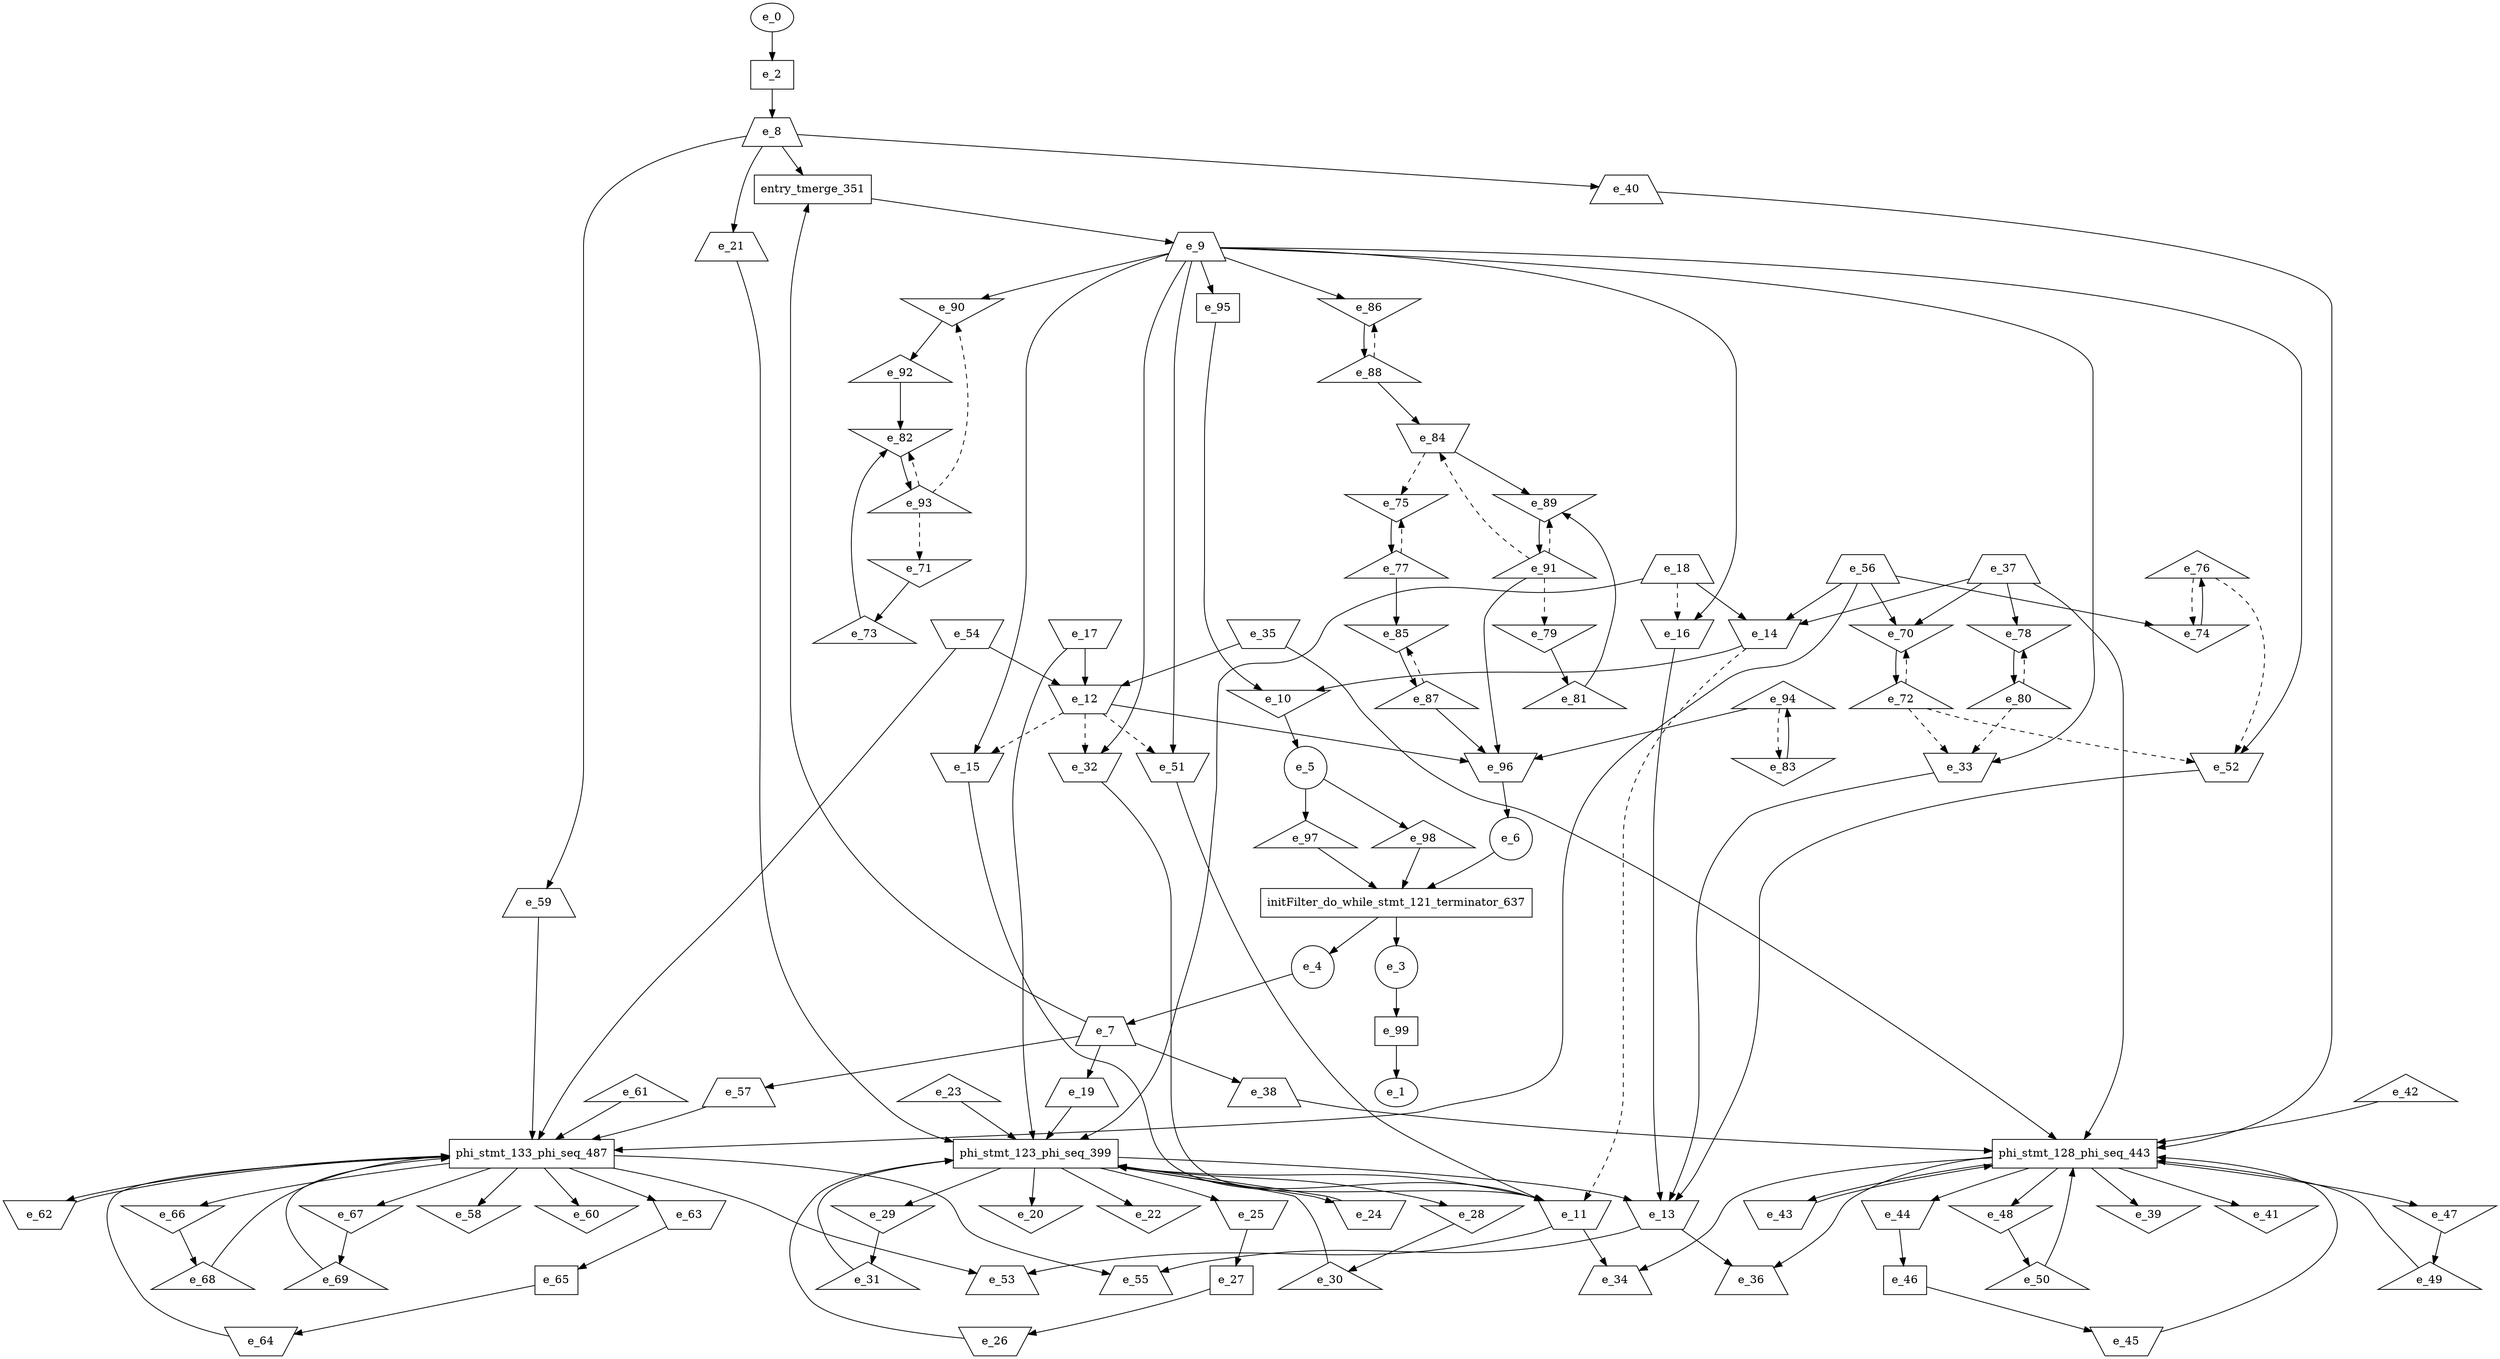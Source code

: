 digraph control_path {
  e_0: entry_node : n ;
  e_1: exit_node : s ;
  e_2 [shape = dot];
  e_3 [shape = circle];
  e_4 [shape = circle];
  e_5 [shape = circle];
  e_6 [shape = circle];
  e_7 [shape = trapezium];
  e_8 [shape = trapezium];
  e_9 [shape = trapezium];
  e_10 [shape = invtriangle];
  e_11 [shape = invtrapezium];
  e_12 [shape = invtrapezium];
  e_13 [shape = invtrapezium];
  e_14 [shape = invtrapezium];
  e_15 [shape = invtrapezium];
  e_16 [shape = invtrapezium];
  e_17 [shape = invtrapezium];
  e_18 [shape = trapezium];
  e_19 [shape = trapezium];
  e_20 [shape = invtriangle];
  e_21 [shape = trapezium];
  e_22 [shape = invtriangle];
  e_23 [shape = triangle];
  e_24 [shape = invtrapezium];
  e_25 [shape = invtrapezium];
  e_26 [shape = invtrapezium];
  e_27 [shape = dot];
  e_28 [shape = invtriangle];
  e_29 [shape = invtriangle];
  e_30 [shape = triangle];
  e_31 [shape = triangle];
  e_32 [shape = invtrapezium];
  e_33 [shape = invtrapezium];
  e_34 [shape = trapezium];
  e_35 [shape = invtrapezium];
  e_36 [shape = trapezium];
  e_37 [shape = trapezium];
  e_38 [shape = trapezium];
  e_39 [shape = invtriangle];
  e_40 [shape = trapezium];
  e_41 [shape = invtriangle];
  e_42 [shape = triangle];
  e_43 [shape = invtrapezium];
  e_44 [shape = invtrapezium];
  e_45 [shape = invtrapezium];
  e_46 [shape = dot];
  e_47 [shape = invtriangle];
  e_48 [shape = invtriangle];
  e_49 [shape = triangle];
  e_50 [shape = triangle];
  e_51 [shape = invtrapezium];
  e_52 [shape = invtrapezium];
  e_53 [shape = trapezium];
  e_54 [shape = invtrapezium];
  e_55 [shape = trapezium];
  e_56 [shape = trapezium];
  e_57 [shape = trapezium];
  e_58 [shape = invtriangle];
  e_59 [shape = trapezium];
  e_60 [shape = invtriangle];
  e_61 [shape = triangle];
  e_62 [shape = invtrapezium];
  e_63 [shape = invtrapezium];
  e_64 [shape = invtrapezium];
  e_65 [shape = dot];
  e_66 [shape = invtriangle];
  e_67 [shape = invtriangle];
  e_68 [shape = triangle];
  e_69 [shape = triangle];
  e_70 [shape = invtriangle];
  e_71 [shape = invtriangle];
  e_72 [shape = triangle];
  e_73 [shape = triangle];
  e_74 [shape = invtriangle];
  e_75 [shape = invtriangle];
  e_76 [shape = triangle];
  e_77 [shape = triangle];
  e_78 [shape = invtriangle];
  e_79 [shape = invtriangle];
  e_80 [shape = triangle];
  e_81 [shape = triangle];
  e_82 [shape = invtriangle];
  e_83 [shape = invtriangle];
  e_84 [shape = invtrapezium];
  e_85 [shape = invtriangle];
  e_86 [shape = invtriangle];
  e_87 [shape = triangle];
  e_88 [shape = triangle];
  e_89 [shape = invtriangle];
  e_90 [shape = invtriangle];
  e_91 [shape = triangle];
  e_92 [shape = triangle];
  e_93 [shape = triangle];
  e_94 [shape = triangle];
  e_95 [shape = dot];
  e_96 [shape = invtrapezium];
  e_97 [shape = triangle];
  e_98 [shape = triangle];
  e_99 [shape = dot];
  e_99 -> e_1;
  e_0 -> e_2;
  e_10 -> e_5;
  e_96 -> e_6;
  e_4 -> e_7;
  e_2 -> e_8;
  e_14 -> e_10;
  e_95 -> e_10;
  e_15 -> e_11;
  e_51 -> e_11;
  e_32 -> e_11;
  e_14 -> e_11[style = dashed];
  e_17 -> e_12;
  e_54 -> e_12;
  e_35 -> e_12;
  e_16 -> e_13;
  e_52 -> e_13;
  e_33 -> e_13;
  e_18 -> e_14;
  e_56 -> e_14;
  e_37 -> e_14;
  e_9 -> e_15;
  e_12 -> e_15[style = dashed];
  e_9 -> e_16;
  e_18 -> e_16[style = dashed];
  e_7 -> e_19;
  e_8 -> e_21;
  e_27 -> e_26;
  e_25 -> e_27;
  e_28 -> e_30;
  e_29 -> e_31;
  e_9 -> e_32;
  e_12 -> e_32[style = dashed];
  e_9 -> e_33;
  e_80 -> e_33[style = dashed];
  e_72 -> e_33[style = dashed];
  e_11 -> e_34;
  e_13 -> e_36;
  e_7 -> e_38;
  e_8 -> e_40;
  e_46 -> e_45;
  e_44 -> e_46;
  e_47 -> e_49;
  e_48 -> e_50;
  e_9 -> e_51;
  e_12 -> e_51[style = dashed];
  e_9 -> e_52;
  e_76 -> e_52[style = dashed];
  e_72 -> e_52[style = dashed];
  e_11 -> e_53;
  e_13 -> e_55;
  e_7 -> e_57;
  e_8 -> e_59;
  e_65 -> e_64;
  e_63 -> e_65;
  e_66 -> e_68;
  e_67 -> e_69;
  e_56 -> e_70;
  e_37 -> e_70;
  e_72 -> e_70[style = dashed];
  e_93 -> e_71[style = dashed];
  e_70 -> e_72;
  e_71 -> e_73;
  e_56 -> e_74;
  e_76 -> e_74[style = dashed];
  e_84 -> e_75[style = dashed];
  e_77 -> e_75[style = dashed];
  e_74 -> e_76;
  e_75 -> e_77;
  e_37 -> e_78;
  e_80 -> e_78[style = dashed];
  e_91 -> e_79[style = dashed];
  e_78 -> e_80;
  e_79 -> e_81;
  e_92 -> e_82;
  e_73 -> e_82;
  e_93 -> e_82[style = dashed];
  e_94 -> e_83[style = dashed];
  e_88 -> e_84;
  e_91 -> e_84[style = dashed];
  e_77 -> e_85;
  e_87 -> e_85[style = dashed];
  e_9 -> e_86;
  e_88 -> e_86[style = dashed];
  e_85 -> e_87;
  e_86 -> e_88;
  e_84 -> e_89;
  e_81 -> e_89;
  e_91 -> e_89[style = dashed];
  e_9 -> e_90;
  e_93 -> e_90[style = dashed];
  e_89 -> e_91;
  e_90 -> e_92;
  e_82 -> e_93;
  e_83 -> e_94;
  e_9 -> e_95;
  e_12 -> e_96;
  e_87 -> e_96;
  e_91 -> e_96;
  e_94 -> e_96;
  e_5 -> e_97;
  e_5 -> e_98;
  e_3 -> e_99;
  initFilter_do_while_stmt_121_terminator_637 [shape=rectangle];
e_6 -> initFilter_do_while_stmt_121_terminator_637;
e_98 -> initFilter_do_while_stmt_121_terminator_637;
e_97 -> initFilter_do_while_stmt_121_terminator_637;
initFilter_do_while_stmt_121_terminator_637 -> e_4;
initFilter_do_while_stmt_121_terminator_637 -> e_3;
  phi_stmt_123_phi_seq_399 [shape=rectangle];
e_21 -> phi_stmt_123_phi_seq_399;
phi_stmt_123_phi_seq_399 -> e_24;
phi_stmt_123_phi_seq_399 -> e_25;
phi_stmt_123_phi_seq_399 -> e_22;
e_24 -> phi_stmt_123_phi_seq_399;
e_26 -> phi_stmt_123_phi_seq_399;
e_19 -> phi_stmt_123_phi_seq_399;
phi_stmt_123_phi_seq_399 -> e_28;
phi_stmt_123_phi_seq_399 -> e_29;
phi_stmt_123_phi_seq_399 -> e_20;
e_30 -> phi_stmt_123_phi_seq_399;
e_31 -> phi_stmt_123_phi_seq_399;
e_17 -> phi_stmt_123_phi_seq_399;
e_18 -> phi_stmt_123_phi_seq_399;
phi_stmt_123_phi_seq_399 -> e_11;
phi_stmt_123_phi_seq_399 -> e_13;
e_23 -> phi_stmt_123_phi_seq_399;
  phi_stmt_128_phi_seq_443 [shape=rectangle];
e_40 -> phi_stmt_128_phi_seq_443;
phi_stmt_128_phi_seq_443 -> e_43;
phi_stmt_128_phi_seq_443 -> e_44;
phi_stmt_128_phi_seq_443 -> e_41;
e_43 -> phi_stmt_128_phi_seq_443;
e_45 -> phi_stmt_128_phi_seq_443;
e_38 -> phi_stmt_128_phi_seq_443;
phi_stmt_128_phi_seq_443 -> e_47;
phi_stmt_128_phi_seq_443 -> e_48;
phi_stmt_128_phi_seq_443 -> e_39;
e_49 -> phi_stmt_128_phi_seq_443;
e_50 -> phi_stmt_128_phi_seq_443;
e_35 -> phi_stmt_128_phi_seq_443;
e_37 -> phi_stmt_128_phi_seq_443;
phi_stmt_128_phi_seq_443 -> e_34;
phi_stmt_128_phi_seq_443 -> e_36;
e_42 -> phi_stmt_128_phi_seq_443;
  phi_stmt_133_phi_seq_487 [shape=rectangle];
e_59 -> phi_stmt_133_phi_seq_487;
phi_stmt_133_phi_seq_487 -> e_62;
phi_stmt_133_phi_seq_487 -> e_63;
phi_stmt_133_phi_seq_487 -> e_60;
e_62 -> phi_stmt_133_phi_seq_487;
e_64 -> phi_stmt_133_phi_seq_487;
e_57 -> phi_stmt_133_phi_seq_487;
phi_stmt_133_phi_seq_487 -> e_66;
phi_stmt_133_phi_seq_487 -> e_67;
phi_stmt_133_phi_seq_487 -> e_58;
e_68 -> phi_stmt_133_phi_seq_487;
e_69 -> phi_stmt_133_phi_seq_487;
e_54 -> phi_stmt_133_phi_seq_487;
e_56 -> phi_stmt_133_phi_seq_487;
phi_stmt_133_phi_seq_487 -> e_53;
phi_stmt_133_phi_seq_487 -> e_55;
e_61 -> phi_stmt_133_phi_seq_487;
entry_tmerge_351 [shape = rectangle]; 
e_7 -> entry_tmerge_351;
e_8 -> entry_tmerge_351;
entry_tmerge_351 -> e_9;
}
